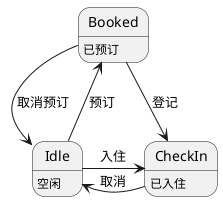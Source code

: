 @startuml
State Idle: 空闲
State Booked :已预订
State CheckIn: 已入住

Idle --> Booked: 预订
Booked -> Idle: 取消预订
Idle -> CheckIn: 入住
CheckIn -> Idle: 取消
Booked -> CheckIn: 登记

@enduml